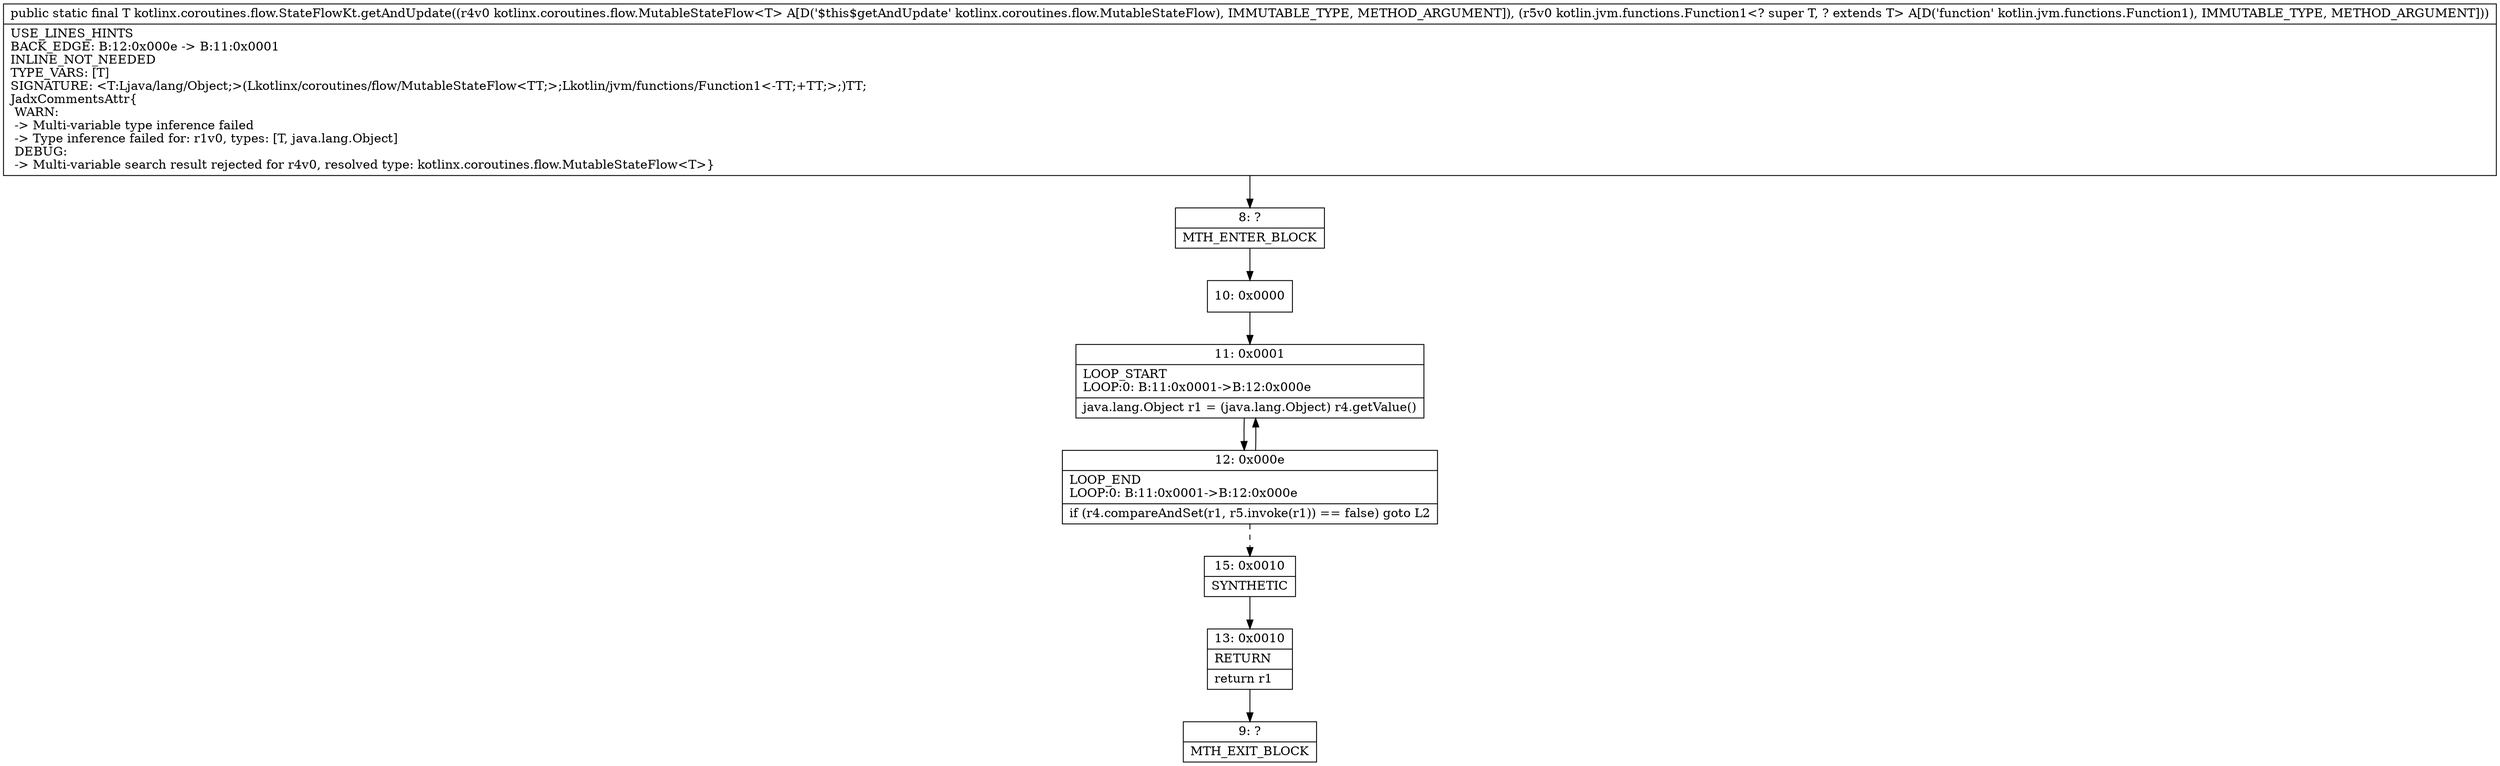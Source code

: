 digraph "CFG forkotlinx.coroutines.flow.StateFlowKt.getAndUpdate(Lkotlinx\/coroutines\/flow\/MutableStateFlow;Lkotlin\/jvm\/functions\/Function1;)Ljava\/lang\/Object;" {
Node_8 [shape=record,label="{8\:\ ?|MTH_ENTER_BLOCK\l}"];
Node_10 [shape=record,label="{10\:\ 0x0000}"];
Node_11 [shape=record,label="{11\:\ 0x0001|LOOP_START\lLOOP:0: B:11:0x0001\-\>B:12:0x000e\l|java.lang.Object r1 = (java.lang.Object) r4.getValue()\l}"];
Node_12 [shape=record,label="{12\:\ 0x000e|LOOP_END\lLOOP:0: B:11:0x0001\-\>B:12:0x000e\l|if (r4.compareAndSet(r1, r5.invoke(r1)) == false) goto L2\l}"];
Node_15 [shape=record,label="{15\:\ 0x0010|SYNTHETIC\l}"];
Node_13 [shape=record,label="{13\:\ 0x0010|RETURN\l|return r1\l}"];
Node_9 [shape=record,label="{9\:\ ?|MTH_EXIT_BLOCK\l}"];
MethodNode[shape=record,label="{public static final T kotlinx.coroutines.flow.StateFlowKt.getAndUpdate((r4v0 kotlinx.coroutines.flow.MutableStateFlow\<T\> A[D('$this$getAndUpdate' kotlinx.coroutines.flow.MutableStateFlow), IMMUTABLE_TYPE, METHOD_ARGUMENT]), (r5v0 kotlin.jvm.functions.Function1\<? super T, ? extends T\> A[D('function' kotlin.jvm.functions.Function1), IMMUTABLE_TYPE, METHOD_ARGUMENT]))  | USE_LINES_HINTS\lBACK_EDGE: B:12:0x000e \-\> B:11:0x0001\lINLINE_NOT_NEEDED\lTYPE_VARS: [T]\lSIGNATURE: \<T:Ljava\/lang\/Object;\>(Lkotlinx\/coroutines\/flow\/MutableStateFlow\<TT;\>;Lkotlin\/jvm\/functions\/Function1\<\-TT;+TT;\>;)TT;\lJadxCommentsAttr\{\l WARN: \l \-\> Multi\-variable type inference failed\l \-\> Type inference failed for: r1v0, types: [T, java.lang.Object]\l DEBUG: \l \-\> Multi\-variable search result rejected for r4v0, resolved type: kotlinx.coroutines.flow.MutableStateFlow\<T\>\}\l}"];
MethodNode -> Node_8;Node_8 -> Node_10;
Node_10 -> Node_11;
Node_11 -> Node_12;
Node_12 -> Node_11;
Node_12 -> Node_15[style=dashed];
Node_15 -> Node_13;
Node_13 -> Node_9;
}

